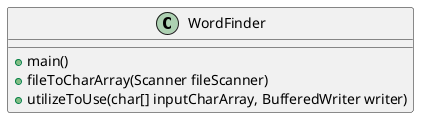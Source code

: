 @startuml
'https://plantuml.com/sequence-diagram

WordFinder : + main()
WordFinder : + fileToCharArray(Scanner fileScanner)
WordFinder : + utilizeToUse(char[] inputCharArray, BufferedWriter writer)

@enduml